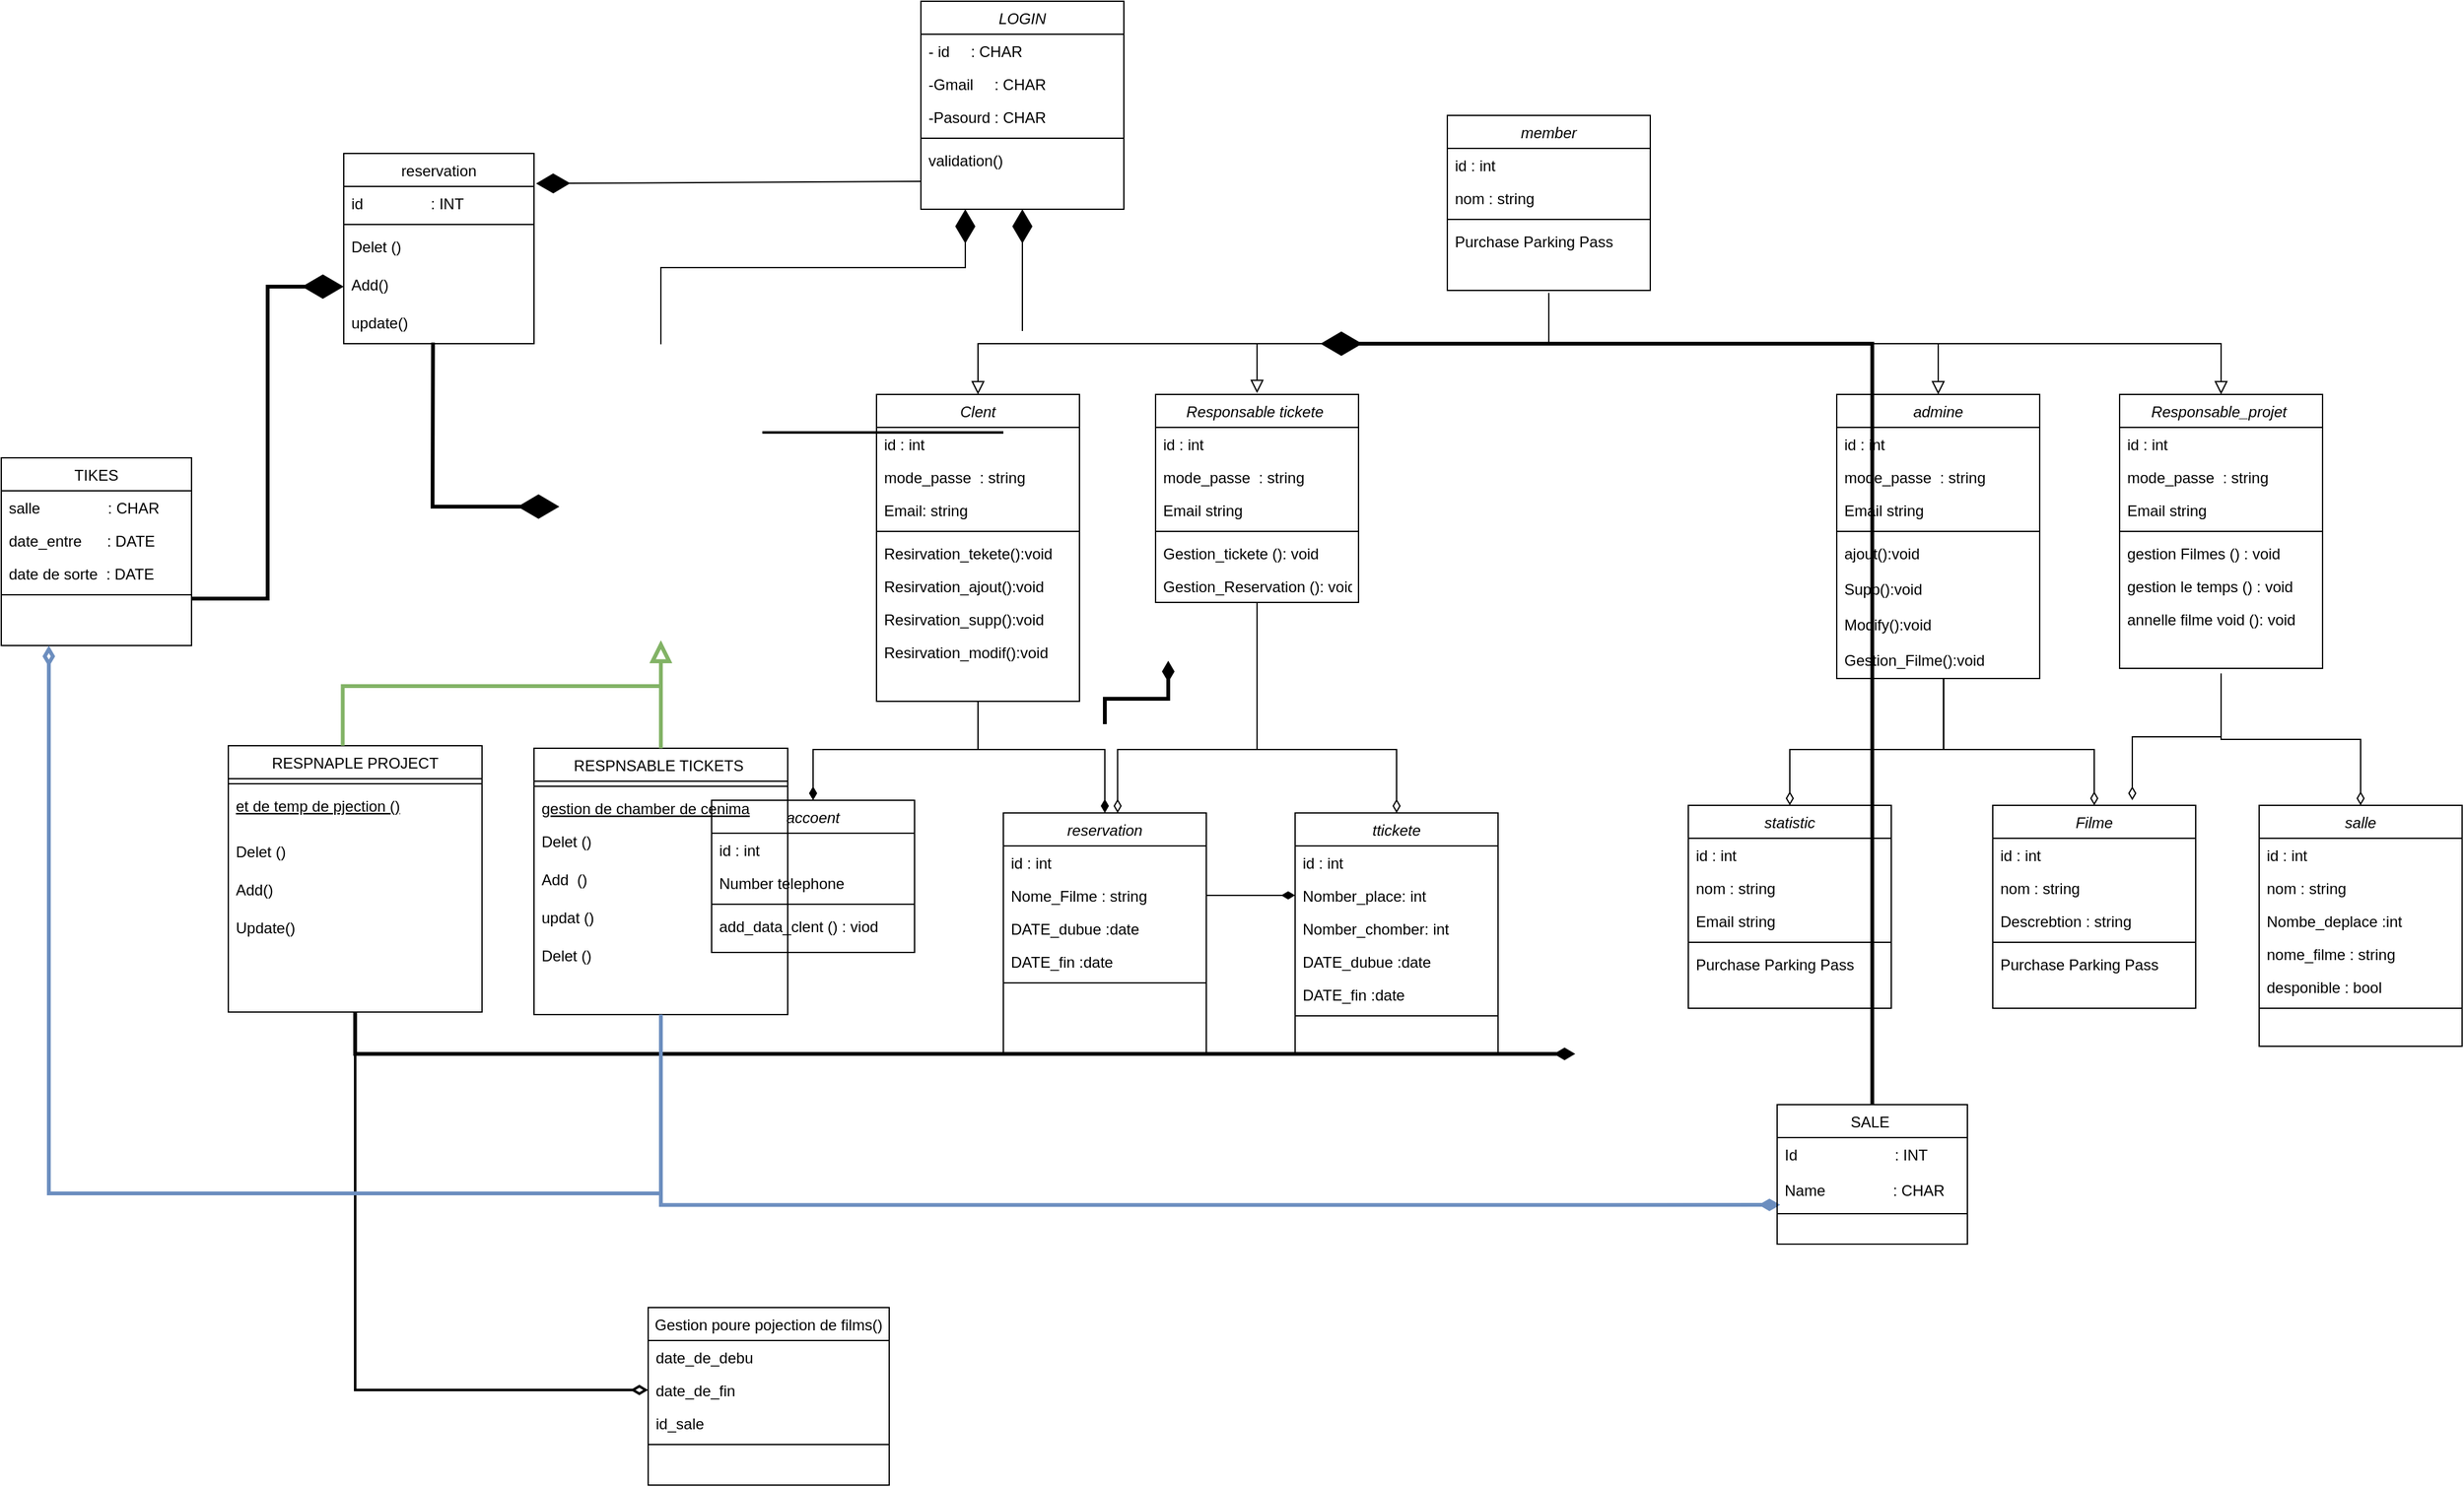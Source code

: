 <mxfile version="25.0.3">
  <diagram id="C5RBs43oDa-KdzZeNtuy" name="Page-1">
    <mxGraphModel dx="4180" dy="1540" grid="1" gridSize="10" guides="1" tooltips="1" connect="1" arrows="1" fold="1" page="1" pageScale="1" pageWidth="827" pageHeight="1169" math="0" shadow="0">
      <root>
        <mxCell id="WIyWlLk6GJQsqaUBKTNV-0" />
        <mxCell id="WIyWlLk6GJQsqaUBKTNV-1" parent="WIyWlLk6GJQsqaUBKTNV-0" />
        <mxCell id="pn5oXpVI-JZfITk2VD9M-7" value="member" style="swimlane;fontStyle=2;align=center;verticalAlign=top;childLayout=stackLayout;horizontal=1;startSize=26;horizontalStack=0;resizeParent=1;resizeLast=0;collapsible=1;marginBottom=0;rounded=0;shadow=0;strokeWidth=1;" vertex="1" parent="WIyWlLk6GJQsqaUBKTNV-1">
          <mxGeometry x="360" y="140" width="160" height="138" as="geometry">
            <mxRectangle x="230" y="140" width="160" height="26" as="alternateBounds" />
          </mxGeometry>
        </mxCell>
        <mxCell id="pn5oXpVI-JZfITk2VD9M-8" value="id : int  " style="text;align=left;verticalAlign=top;spacingLeft=4;spacingRight=4;overflow=hidden;rotatable=0;points=[[0,0.5],[1,0.5]];portConstraint=eastwest;" vertex="1" parent="pn5oXpVI-JZfITk2VD9M-7">
          <mxGeometry y="26" width="160" height="26" as="geometry" />
        </mxCell>
        <mxCell id="pn5oXpVI-JZfITk2VD9M-9" value="nom : string" style="text;align=left;verticalAlign=top;spacingLeft=4;spacingRight=4;overflow=hidden;rotatable=0;points=[[0,0.5],[1,0.5]];portConstraint=eastwest;rounded=0;shadow=0;html=0;" vertex="1" parent="pn5oXpVI-JZfITk2VD9M-7">
          <mxGeometry y="52" width="160" height="26" as="geometry" />
        </mxCell>
        <mxCell id="pn5oXpVI-JZfITk2VD9M-11" value="" style="line;html=1;strokeWidth=1;align=left;verticalAlign=middle;spacingTop=-1;spacingLeft=3;spacingRight=3;rotatable=0;labelPosition=right;points=[];portConstraint=eastwest;" vertex="1" parent="pn5oXpVI-JZfITk2VD9M-7">
          <mxGeometry y="78" width="160" height="8" as="geometry" />
        </mxCell>
        <mxCell id="pn5oXpVI-JZfITk2VD9M-12" value="Purchase Parking Pass" style="text;align=left;verticalAlign=top;spacingLeft=4;spacingRight=4;overflow=hidden;rotatable=0;points=[[0,0.5],[1,0.5]];portConstraint=eastwest;" vertex="1" parent="pn5oXpVI-JZfITk2VD9M-7">
          <mxGeometry y="86" width="160" height="26" as="geometry" />
        </mxCell>
        <mxCell id="pn5oXpVI-JZfITk2VD9M-19" value="Responsable tickete " style="swimlane;fontStyle=2;align=center;verticalAlign=top;childLayout=stackLayout;horizontal=1;startSize=26;horizontalStack=0;resizeParent=1;resizeLast=0;collapsible=1;marginBottom=0;rounded=0;shadow=0;strokeWidth=1;" vertex="1" parent="WIyWlLk6GJQsqaUBKTNV-1">
          <mxGeometry x="130" y="360" width="160" height="164" as="geometry">
            <mxRectangle x="230" y="140" width="160" height="26" as="alternateBounds" />
          </mxGeometry>
        </mxCell>
        <mxCell id="pn5oXpVI-JZfITk2VD9M-20" value="id : int  " style="text;align=left;verticalAlign=top;spacingLeft=4;spacingRight=4;overflow=hidden;rotatable=0;points=[[0,0.5],[1,0.5]];portConstraint=eastwest;" vertex="1" parent="pn5oXpVI-JZfITk2VD9M-19">
          <mxGeometry y="26" width="160" height="26" as="geometry" />
        </mxCell>
        <mxCell id="pn5oXpVI-JZfITk2VD9M-109" value="mode_passe  : string" style="text;align=left;verticalAlign=top;spacingLeft=4;spacingRight=4;overflow=hidden;rotatable=0;points=[[0,0.5],[1,0.5]];portConstraint=eastwest;rounded=0;shadow=0;html=0;" vertex="1" parent="pn5oXpVI-JZfITk2VD9M-19">
          <mxGeometry y="52" width="160" height="26" as="geometry" />
        </mxCell>
        <mxCell id="pn5oXpVI-JZfITk2VD9M-22" value="Email string" style="text;align=left;verticalAlign=top;spacingLeft=4;spacingRight=4;overflow=hidden;rotatable=0;points=[[0,0.5],[1,0.5]];portConstraint=eastwest;rounded=0;shadow=0;html=0;" vertex="1" parent="pn5oXpVI-JZfITk2VD9M-19">
          <mxGeometry y="78" width="160" height="26" as="geometry" />
        </mxCell>
        <mxCell id="pn5oXpVI-JZfITk2VD9M-23" value="" style="line;html=1;strokeWidth=1;align=left;verticalAlign=middle;spacingTop=-1;spacingLeft=3;spacingRight=3;rotatable=0;labelPosition=right;points=[];portConstraint=eastwest;" vertex="1" parent="pn5oXpVI-JZfITk2VD9M-19">
          <mxGeometry y="104" width="160" height="8" as="geometry" />
        </mxCell>
        <mxCell id="pn5oXpVI-JZfITk2VD9M-115" value="Gestion_tickete (): void " style="text;align=left;verticalAlign=top;spacingLeft=4;spacingRight=4;overflow=hidden;rotatable=0;points=[[0,0.5],[1,0.5]];portConstraint=eastwest;" vertex="1" parent="pn5oXpVI-JZfITk2VD9M-19">
          <mxGeometry y="112" width="160" height="26" as="geometry" />
        </mxCell>
        <mxCell id="pn5oXpVI-JZfITk2VD9M-131" value="Gestion_Reservation (): void " style="text;align=left;verticalAlign=top;spacingLeft=4;spacingRight=4;overflow=hidden;rotatable=0;points=[[0,0.5],[1,0.5]];portConstraint=eastwest;" vertex="1" parent="pn5oXpVI-JZfITk2VD9M-19">
          <mxGeometry y="138" width="160" height="26" as="geometry" />
        </mxCell>
        <mxCell id="pn5oXpVI-JZfITk2VD9M-25" style="edgeStyle=elbowEdgeStyle;rounded=0;orthogonalLoop=1;jettySize=auto;html=1;fontSize=12;startSize=8;endSize=8;elbow=vertical;endArrow=block;endFill=0;" edge="1" parent="WIyWlLk6GJQsqaUBKTNV-1">
          <mxGeometry relative="1" as="geometry">
            <mxPoint x="440" y="280" as="sourcePoint" />
            <mxPoint x="210" y="359" as="targetPoint" />
            <Array as="points">
              <mxPoint x="330" y="320" />
            </Array>
          </mxGeometry>
        </mxCell>
        <mxCell id="pn5oXpVI-JZfITk2VD9M-105" style="edgeStyle=elbowEdgeStyle;rounded=0;orthogonalLoop=1;jettySize=auto;html=1;entryX=0.5;entryY=0;entryDx=0;entryDy=0;fontSize=12;startSize=8;endSize=8;elbow=vertical;exitX=0.526;exitY=0.998;exitDx=0;exitDy=0;exitPerimeter=0;endArrow=diamondThin;endFill=0;" edge="1" parent="WIyWlLk6GJQsqaUBKTNV-1" source="pn5oXpVI-JZfITk2VD9M-141" target="pn5oXpVI-JZfITk2VD9M-82">
          <mxGeometry relative="1" as="geometry">
            <mxPoint x="751" y="590" as="sourcePoint" />
            <Array as="points">
              <mxPoint x="810" y="640" />
            </Array>
          </mxGeometry>
        </mxCell>
        <mxCell id="pn5oXpVI-JZfITk2VD9M-32" value="admine" style="swimlane;fontStyle=2;align=center;verticalAlign=top;childLayout=stackLayout;horizontal=1;startSize=26;horizontalStack=0;resizeParent=1;resizeLast=0;collapsible=1;marginBottom=0;rounded=0;shadow=0;strokeWidth=1;" vertex="1" parent="WIyWlLk6GJQsqaUBKTNV-1">
          <mxGeometry x="667" y="360" width="160" height="224" as="geometry">
            <mxRectangle x="230" y="140" width="160" height="26" as="alternateBounds" />
          </mxGeometry>
        </mxCell>
        <mxCell id="pn5oXpVI-JZfITk2VD9M-33" value="id : int  " style="text;align=left;verticalAlign=top;spacingLeft=4;spacingRight=4;overflow=hidden;rotatable=0;points=[[0,0.5],[1,0.5]];portConstraint=eastwest;" vertex="1" parent="pn5oXpVI-JZfITk2VD9M-32">
          <mxGeometry y="26" width="160" height="26" as="geometry" />
        </mxCell>
        <mxCell id="pn5oXpVI-JZfITk2VD9M-34" value="mode_passe  : string" style="text;align=left;verticalAlign=top;spacingLeft=4;spacingRight=4;overflow=hidden;rotatable=0;points=[[0,0.5],[1,0.5]];portConstraint=eastwest;rounded=0;shadow=0;html=0;" vertex="1" parent="pn5oXpVI-JZfITk2VD9M-32">
          <mxGeometry y="52" width="160" height="26" as="geometry" />
        </mxCell>
        <mxCell id="pn5oXpVI-JZfITk2VD9M-35" value="Email string" style="text;align=left;verticalAlign=top;spacingLeft=4;spacingRight=4;overflow=hidden;rotatable=0;points=[[0,0.5],[1,0.5]];portConstraint=eastwest;rounded=0;shadow=0;html=0;" vertex="1" parent="pn5oXpVI-JZfITk2VD9M-32">
          <mxGeometry y="78" width="160" height="26" as="geometry" />
        </mxCell>
        <mxCell id="pn5oXpVI-JZfITk2VD9M-36" value="" style="line;html=1;strokeWidth=1;align=left;verticalAlign=middle;spacingTop=-1;spacingLeft=3;spacingRight=3;rotatable=0;labelPosition=right;points=[];portConstraint=eastwest;" vertex="1" parent="pn5oXpVI-JZfITk2VD9M-32">
          <mxGeometry y="104" width="160" height="8" as="geometry" />
        </mxCell>
        <mxCell id="pn5oXpVI-JZfITk2VD9M-37" value="ajout():void" style="text;align=left;verticalAlign=top;spacingLeft=4;spacingRight=4;overflow=hidden;rotatable=0;points=[[0,0.5],[1,0.5]];portConstraint=eastwest;" vertex="1" parent="pn5oXpVI-JZfITk2VD9M-32">
          <mxGeometry y="112" width="160" height="28" as="geometry" />
        </mxCell>
        <mxCell id="pn5oXpVI-JZfITk2VD9M-139" value="Supp():void" style="text;align=left;verticalAlign=top;spacingLeft=4;spacingRight=4;overflow=hidden;rotatable=0;points=[[0,0.5],[1,0.5]];portConstraint=eastwest;" vertex="1" parent="pn5oXpVI-JZfITk2VD9M-32">
          <mxGeometry y="140" width="160" height="28" as="geometry" />
        </mxCell>
        <mxCell id="pn5oXpVI-JZfITk2VD9M-140" value="Modify():void" style="text;align=left;verticalAlign=top;spacingLeft=4;spacingRight=4;overflow=hidden;rotatable=0;points=[[0,0.5],[1,0.5]];portConstraint=eastwest;" vertex="1" parent="pn5oXpVI-JZfITk2VD9M-32">
          <mxGeometry y="168" width="160" height="28" as="geometry" />
        </mxCell>
        <mxCell id="pn5oXpVI-JZfITk2VD9M-141" value="Gestion_Filme():void" style="text;align=left;verticalAlign=top;spacingLeft=4;spacingRight=4;overflow=hidden;rotatable=0;points=[[0,0.5],[1,0.5]];portConstraint=eastwest;" vertex="1" parent="pn5oXpVI-JZfITk2VD9M-32">
          <mxGeometry y="196" width="160" height="28" as="geometry" />
        </mxCell>
        <mxCell id="pn5oXpVI-JZfITk2VD9M-38" style="edgeStyle=elbowEdgeStyle;rounded=0;orthogonalLoop=1;jettySize=auto;html=1;entryX=0.5;entryY=0;entryDx=0;entryDy=0;fontSize=12;startSize=8;endSize=8;elbow=vertical;endArrow=block;endFill=0;" edge="1" parent="WIyWlLk6GJQsqaUBKTNV-1" target="pn5oXpVI-JZfITk2VD9M-32">
          <mxGeometry relative="1" as="geometry">
            <mxPoint x="440" y="280" as="sourcePoint" />
            <mxPoint x="540" y="199.042" as="targetPoint" />
          </mxGeometry>
        </mxCell>
        <mxCell id="pn5oXpVI-JZfITk2VD9M-41" value="Responsable_projet " style="swimlane;fontStyle=2;align=center;verticalAlign=top;childLayout=stackLayout;horizontal=1;startSize=26;horizontalStack=0;resizeParent=1;resizeLast=0;collapsible=1;marginBottom=0;rounded=0;shadow=0;strokeWidth=1;" vertex="1" parent="WIyWlLk6GJQsqaUBKTNV-1">
          <mxGeometry x="890" y="360" width="160" height="216" as="geometry">
            <mxRectangle x="230" y="140" width="160" height="26" as="alternateBounds" />
          </mxGeometry>
        </mxCell>
        <mxCell id="pn5oXpVI-JZfITk2VD9M-42" value="id : int  " style="text;align=left;verticalAlign=top;spacingLeft=4;spacingRight=4;overflow=hidden;rotatable=0;points=[[0,0.5],[1,0.5]];portConstraint=eastwest;" vertex="1" parent="pn5oXpVI-JZfITk2VD9M-41">
          <mxGeometry y="26" width="160" height="26" as="geometry" />
        </mxCell>
        <mxCell id="pn5oXpVI-JZfITk2VD9M-43" value="mode_passe  : string" style="text;align=left;verticalAlign=top;spacingLeft=4;spacingRight=4;overflow=hidden;rotatable=0;points=[[0,0.5],[1,0.5]];portConstraint=eastwest;rounded=0;shadow=0;html=0;" vertex="1" parent="pn5oXpVI-JZfITk2VD9M-41">
          <mxGeometry y="52" width="160" height="26" as="geometry" />
        </mxCell>
        <mxCell id="pn5oXpVI-JZfITk2VD9M-44" value="Email string" style="text;align=left;verticalAlign=top;spacingLeft=4;spacingRight=4;overflow=hidden;rotatable=0;points=[[0,0.5],[1,0.5]];portConstraint=eastwest;rounded=0;shadow=0;html=0;" vertex="1" parent="pn5oXpVI-JZfITk2VD9M-41">
          <mxGeometry y="78" width="160" height="26" as="geometry" />
        </mxCell>
        <mxCell id="pn5oXpVI-JZfITk2VD9M-45" value="" style="line;html=1;strokeWidth=1;align=left;verticalAlign=middle;spacingTop=-1;spacingLeft=3;spacingRight=3;rotatable=0;labelPosition=right;points=[];portConstraint=eastwest;" vertex="1" parent="pn5oXpVI-JZfITk2VD9M-41">
          <mxGeometry y="104" width="160" height="8" as="geometry" />
        </mxCell>
        <mxCell id="pn5oXpVI-JZfITk2VD9M-46" value="gestion Filmes () : void" style="text;align=left;verticalAlign=top;spacingLeft=4;spacingRight=4;overflow=hidden;rotatable=0;points=[[0,0.5],[1,0.5]];portConstraint=eastwest;" vertex="1" parent="pn5oXpVI-JZfITk2VD9M-41">
          <mxGeometry y="112" width="160" height="26" as="geometry" />
        </mxCell>
        <mxCell id="pn5oXpVI-JZfITk2VD9M-143" value="gestion le temps () : void" style="text;align=left;verticalAlign=top;spacingLeft=4;spacingRight=4;overflow=hidden;rotatable=0;points=[[0,0.5],[1,0.5]];portConstraint=eastwest;" vertex="1" parent="pn5oXpVI-JZfITk2VD9M-41">
          <mxGeometry y="138" width="160" height="26" as="geometry" />
        </mxCell>
        <mxCell id="pn5oXpVI-JZfITk2VD9M-144" value="annelle filme void (): void " style="text;align=left;verticalAlign=top;spacingLeft=4;spacingRight=4;overflow=hidden;rotatable=0;points=[[0,0.5],[1,0.5]];portConstraint=eastwest;" vertex="1" parent="pn5oXpVI-JZfITk2VD9M-41">
          <mxGeometry y="164" width="160" height="26" as="geometry" />
        </mxCell>
        <mxCell id="pn5oXpVI-JZfITk2VD9M-47" style="edgeStyle=elbowEdgeStyle;rounded=0;orthogonalLoop=1;jettySize=auto;html=1;entryX=0.5;entryY=0;entryDx=0;entryDy=0;fontSize=12;startSize=8;endSize=8;elbow=vertical;endArrow=block;endFill=0;" edge="1" parent="WIyWlLk6GJQsqaUBKTNV-1" target="pn5oXpVI-JZfITk2VD9M-41">
          <mxGeometry relative="1" as="geometry">
            <mxPoint x="440" y="280" as="sourcePoint" />
            <mxPoint x="590.0" y="179.996" as="targetPoint" />
          </mxGeometry>
        </mxCell>
        <mxCell id="pn5oXpVI-JZfITk2VD9M-100" style="edgeStyle=elbowEdgeStyle;rounded=0;orthogonalLoop=1;jettySize=auto;html=1;fontSize=12;startSize=8;endSize=8;elbow=vertical;endArrow=diamondThin;endFill=1;exitX=0.5;exitY=1;exitDx=0;exitDy=0;entryX=0.5;entryY=0;entryDx=0;entryDy=0;" edge="1" parent="WIyWlLk6GJQsqaUBKTNV-1" target="pn5oXpVI-JZfITk2VD9M-126">
          <mxGeometry relative="1" as="geometry">
            <mxPoint x="-10" y="602" as="sourcePoint" />
            <mxPoint x="-140" y="680" as="targetPoint" />
            <Array as="points">
              <mxPoint x="-50" y="640" />
            </Array>
          </mxGeometry>
        </mxCell>
        <mxCell id="pn5oXpVI-JZfITk2VD9M-101" style="edgeStyle=elbowEdgeStyle;rounded=0;orthogonalLoop=1;jettySize=auto;html=1;entryX=0.5;entryY=0;entryDx=0;entryDy=0;fontSize=12;startSize=8;endSize=8;elbow=vertical;endArrow=diamondThin;endFill=1;exitX=0.5;exitY=1;exitDx=0;exitDy=0;" edge="1" parent="WIyWlLk6GJQsqaUBKTNV-1" source="pn5oXpVI-JZfITk2VD9M-57" target="pn5oXpVI-JZfITk2VD9M-64">
          <mxGeometry relative="1" as="geometry">
            <mxPoint y="600" as="sourcePoint" />
            <Array as="points">
              <mxPoint x="60" y="640" />
            </Array>
          </mxGeometry>
        </mxCell>
        <mxCell id="pn5oXpVI-JZfITk2VD9M-57" value="Clent" style="swimlane;fontStyle=2;align=center;verticalAlign=top;childLayout=stackLayout;horizontal=1;startSize=26;horizontalStack=0;resizeParent=1;resizeLast=0;collapsible=1;marginBottom=0;rounded=0;shadow=0;strokeWidth=1;" vertex="1" parent="WIyWlLk6GJQsqaUBKTNV-1">
          <mxGeometry x="-90" y="360" width="160" height="242" as="geometry">
            <mxRectangle x="230" y="140" width="160" height="26" as="alternateBounds" />
          </mxGeometry>
        </mxCell>
        <mxCell id="pn5oXpVI-JZfITk2VD9M-58" value="id : int  " style="text;align=left;verticalAlign=top;spacingLeft=4;spacingRight=4;overflow=hidden;rotatable=0;points=[[0,0.5],[1,0.5]];portConstraint=eastwest;" vertex="1" parent="pn5oXpVI-JZfITk2VD9M-57">
          <mxGeometry y="26" width="160" height="26" as="geometry" />
        </mxCell>
        <mxCell id="pn5oXpVI-JZfITk2VD9M-59" value="mode_passe  : string" style="text;align=left;verticalAlign=top;spacingLeft=4;spacingRight=4;overflow=hidden;rotatable=0;points=[[0,0.5],[1,0.5]];portConstraint=eastwest;rounded=0;shadow=0;html=0;" vertex="1" parent="pn5oXpVI-JZfITk2VD9M-57">
          <mxGeometry y="52" width="160" height="26" as="geometry" />
        </mxCell>
        <mxCell id="pn5oXpVI-JZfITk2VD9M-60" value="Email: string" style="text;align=left;verticalAlign=top;spacingLeft=4;spacingRight=4;overflow=hidden;rotatable=0;points=[[0,0.5],[1,0.5]];portConstraint=eastwest;rounded=0;shadow=0;html=0;" vertex="1" parent="pn5oXpVI-JZfITk2VD9M-57">
          <mxGeometry y="78" width="160" height="26" as="geometry" />
        </mxCell>
        <mxCell id="pn5oXpVI-JZfITk2VD9M-61" value="" style="line;html=1;strokeWidth=1;align=left;verticalAlign=middle;spacingTop=-1;spacingLeft=3;spacingRight=3;rotatable=0;labelPosition=right;points=[];portConstraint=eastwest;" vertex="1" parent="pn5oXpVI-JZfITk2VD9M-57">
          <mxGeometry y="104" width="160" height="8" as="geometry" />
        </mxCell>
        <mxCell id="pn5oXpVI-JZfITk2VD9M-62" value="Resirvation_tekete():void" style="text;align=left;verticalAlign=top;spacingLeft=4;spacingRight=4;overflow=hidden;rotatable=0;points=[[0,0.5],[1,0.5]];portConstraint=eastwest;" vertex="1" parent="pn5oXpVI-JZfITk2VD9M-57">
          <mxGeometry y="112" width="160" height="26" as="geometry" />
        </mxCell>
        <mxCell id="pn5oXpVI-JZfITk2VD9M-111" value="Resirvation_ajout():void" style="text;align=left;verticalAlign=top;spacingLeft=4;spacingRight=4;overflow=hidden;rotatable=0;points=[[0,0.5],[1,0.5]];portConstraint=eastwest;" vertex="1" parent="pn5oXpVI-JZfITk2VD9M-57">
          <mxGeometry y="138" width="160" height="26" as="geometry" />
        </mxCell>
        <mxCell id="pn5oXpVI-JZfITk2VD9M-112" value="Resirvation_supp():void" style="text;align=left;verticalAlign=top;spacingLeft=4;spacingRight=4;overflow=hidden;rotatable=0;points=[[0,0.5],[1,0.5]];portConstraint=eastwest;" vertex="1" parent="pn5oXpVI-JZfITk2VD9M-57">
          <mxGeometry y="164" width="160" height="26" as="geometry" />
        </mxCell>
        <mxCell id="pn5oXpVI-JZfITk2VD9M-113" value="Resirvation_modif():void" style="text;align=left;verticalAlign=top;spacingLeft=4;spacingRight=4;overflow=hidden;rotatable=0;points=[[0,0.5],[1,0.5]];portConstraint=eastwest;" vertex="1" parent="pn5oXpVI-JZfITk2VD9M-57">
          <mxGeometry y="190" width="160" height="26" as="geometry" />
        </mxCell>
        <mxCell id="pn5oXpVI-JZfITk2VD9M-63" style="edgeStyle=elbowEdgeStyle;rounded=0;orthogonalLoop=1;jettySize=auto;html=1;fontSize=12;startSize=8;endSize=8;elbow=vertical;entryX=0.5;entryY=0;entryDx=0;entryDy=0;endArrow=block;endFill=0;" edge="1" parent="WIyWlLk6GJQsqaUBKTNV-1" target="pn5oXpVI-JZfITk2VD9M-57">
          <mxGeometry relative="1" as="geometry">
            <mxPoint x="440" y="290" as="sourcePoint" />
            <mxPoint x="300" y="220" as="targetPoint" />
            <Array as="points">
              <mxPoint x="220" y="320" />
            </Array>
          </mxGeometry>
        </mxCell>
        <mxCell id="pn5oXpVI-JZfITk2VD9M-64" value="reservation" style="swimlane;fontStyle=2;align=center;verticalAlign=top;childLayout=stackLayout;horizontal=1;startSize=26;horizontalStack=0;resizeParent=1;resizeLast=0;collapsible=1;marginBottom=0;rounded=0;shadow=0;strokeWidth=1;" vertex="1" parent="WIyWlLk6GJQsqaUBKTNV-1">
          <mxGeometry x="10" y="690" width="160" height="190" as="geometry">
            <mxRectangle x="230" y="140" width="160" height="26" as="alternateBounds" />
          </mxGeometry>
        </mxCell>
        <mxCell id="pn5oXpVI-JZfITk2VD9M-65" value="id : int  " style="text;align=left;verticalAlign=top;spacingLeft=4;spacingRight=4;overflow=hidden;rotatable=0;points=[[0,0.5],[1,0.5]];portConstraint=eastwest;" vertex="1" parent="pn5oXpVI-JZfITk2VD9M-64">
          <mxGeometry y="26" width="160" height="26" as="geometry" />
        </mxCell>
        <mxCell id="pn5oXpVI-JZfITk2VD9M-66" value="Nome_Filme : string" style="text;align=left;verticalAlign=top;spacingLeft=4;spacingRight=4;overflow=hidden;rotatable=0;points=[[0,0.5],[1,0.5]];portConstraint=eastwest;rounded=0;shadow=0;html=0;" vertex="1" parent="pn5oXpVI-JZfITk2VD9M-64">
          <mxGeometry y="52" width="160" height="26" as="geometry" />
        </mxCell>
        <mxCell id="pn5oXpVI-JZfITk2VD9M-67" value="DATE_dubue :date" style="text;align=left;verticalAlign=top;spacingLeft=4;spacingRight=4;overflow=hidden;rotatable=0;points=[[0,0.5],[1,0.5]];portConstraint=eastwest;rounded=0;shadow=0;html=0;" vertex="1" parent="pn5oXpVI-JZfITk2VD9M-64">
          <mxGeometry y="78" width="160" height="26" as="geometry" />
        </mxCell>
        <mxCell id="pn5oXpVI-JZfITk2VD9M-133" value="DATE_fin :date" style="text;align=left;verticalAlign=top;spacingLeft=4;spacingRight=4;overflow=hidden;rotatable=0;points=[[0,0.5],[1,0.5]];portConstraint=eastwest;rounded=0;shadow=0;html=0;" vertex="1" parent="pn5oXpVI-JZfITk2VD9M-64">
          <mxGeometry y="104" width="160" height="26" as="geometry" />
        </mxCell>
        <mxCell id="pn5oXpVI-JZfITk2VD9M-68" value="" style="line;html=1;strokeWidth=1;align=left;verticalAlign=middle;spacingTop=-1;spacingLeft=3;spacingRight=3;rotatable=0;labelPosition=right;points=[];portConstraint=eastwest;" vertex="1" parent="pn5oXpVI-JZfITk2VD9M-64">
          <mxGeometry y="130" width="160" height="8" as="geometry" />
        </mxCell>
        <mxCell id="pn5oXpVI-JZfITk2VD9M-70" value="ttickete" style="swimlane;fontStyle=2;align=center;verticalAlign=top;childLayout=stackLayout;horizontal=1;startSize=26;horizontalStack=0;resizeParent=1;resizeLast=0;collapsible=1;marginBottom=0;rounded=0;shadow=0;strokeWidth=1;" vertex="1" parent="WIyWlLk6GJQsqaUBKTNV-1">
          <mxGeometry x="240" y="690" width="160" height="190" as="geometry">
            <mxRectangle x="230" y="140" width="160" height="26" as="alternateBounds" />
          </mxGeometry>
        </mxCell>
        <mxCell id="pn5oXpVI-JZfITk2VD9M-71" value="id : int  " style="text;align=left;verticalAlign=top;spacingLeft=4;spacingRight=4;overflow=hidden;rotatable=0;points=[[0,0.5],[1,0.5]];portConstraint=eastwest;" vertex="1" parent="pn5oXpVI-JZfITk2VD9M-70">
          <mxGeometry y="26" width="160" height="26" as="geometry" />
        </mxCell>
        <mxCell id="pn5oXpVI-JZfITk2VD9M-135" value="Nomber_place: int " style="text;align=left;verticalAlign=top;spacingLeft=4;spacingRight=4;overflow=hidden;rotatable=0;points=[[0,0.5],[1,0.5]];portConstraint=eastwest;" vertex="1" parent="pn5oXpVI-JZfITk2VD9M-70">
          <mxGeometry y="52" width="160" height="26" as="geometry" />
        </mxCell>
        <mxCell id="pn5oXpVI-JZfITk2VD9M-136" value="Nomber_chomber: int " style="text;align=left;verticalAlign=top;spacingLeft=4;spacingRight=4;overflow=hidden;rotatable=0;points=[[0,0.5],[1,0.5]];portConstraint=eastwest;" vertex="1" parent="pn5oXpVI-JZfITk2VD9M-70">
          <mxGeometry y="78" width="160" height="26" as="geometry" />
        </mxCell>
        <mxCell id="pn5oXpVI-JZfITk2VD9M-137" value="DATE_dubue :date" style="text;align=left;verticalAlign=top;spacingLeft=4;spacingRight=4;overflow=hidden;rotatable=0;points=[[0,0.5],[1,0.5]];portConstraint=eastwest;rounded=0;shadow=0;html=0;" vertex="1" parent="pn5oXpVI-JZfITk2VD9M-70">
          <mxGeometry y="104" width="160" height="26" as="geometry" />
        </mxCell>
        <mxCell id="pn5oXpVI-JZfITk2VD9M-138" value="DATE_fin :date" style="text;align=left;verticalAlign=top;spacingLeft=4;spacingRight=4;overflow=hidden;rotatable=0;points=[[0,0.5],[1,0.5]];portConstraint=eastwest;rounded=0;shadow=0;html=0;" vertex="1" parent="pn5oXpVI-JZfITk2VD9M-70">
          <mxGeometry y="130" width="160" height="26" as="geometry" />
        </mxCell>
        <mxCell id="pn5oXpVI-JZfITk2VD9M-74" value="" style="line;html=1;strokeWidth=1;align=left;verticalAlign=middle;spacingTop=-1;spacingLeft=3;spacingRight=3;rotatable=0;labelPosition=right;points=[];portConstraint=eastwest;" vertex="1" parent="pn5oXpVI-JZfITk2VD9M-70">
          <mxGeometry y="156" width="160" height="8" as="geometry" />
        </mxCell>
        <mxCell id="pn5oXpVI-JZfITk2VD9M-82" value="Filme" style="swimlane;fontStyle=2;align=center;verticalAlign=top;childLayout=stackLayout;horizontal=1;startSize=26;horizontalStack=0;resizeParent=1;resizeLast=0;collapsible=1;marginBottom=0;rounded=0;shadow=0;strokeWidth=1;" vertex="1" parent="WIyWlLk6GJQsqaUBKTNV-1">
          <mxGeometry x="790" y="684" width="160" height="160" as="geometry">
            <mxRectangle x="230" y="140" width="160" height="26" as="alternateBounds" />
          </mxGeometry>
        </mxCell>
        <mxCell id="pn5oXpVI-JZfITk2VD9M-83" value="id : int  " style="text;align=left;verticalAlign=top;spacingLeft=4;spacingRight=4;overflow=hidden;rotatable=0;points=[[0,0.5],[1,0.5]];portConstraint=eastwest;" vertex="1" parent="pn5oXpVI-JZfITk2VD9M-82">
          <mxGeometry y="26" width="160" height="26" as="geometry" />
        </mxCell>
        <mxCell id="pn5oXpVI-JZfITk2VD9M-84" value="nom : string" style="text;align=left;verticalAlign=top;spacingLeft=4;spacingRight=4;overflow=hidden;rotatable=0;points=[[0,0.5],[1,0.5]];portConstraint=eastwest;rounded=0;shadow=0;html=0;" vertex="1" parent="pn5oXpVI-JZfITk2VD9M-82">
          <mxGeometry y="52" width="160" height="26" as="geometry" />
        </mxCell>
        <mxCell id="pn5oXpVI-JZfITk2VD9M-85" value="Descrebtion : string" style="text;align=left;verticalAlign=top;spacingLeft=4;spacingRight=4;overflow=hidden;rotatable=0;points=[[0,0.5],[1,0.5]];portConstraint=eastwest;rounded=0;shadow=0;html=0;" vertex="1" parent="pn5oXpVI-JZfITk2VD9M-82">
          <mxGeometry y="78" width="160" height="26" as="geometry" />
        </mxCell>
        <mxCell id="pn5oXpVI-JZfITk2VD9M-86" value="" style="line;html=1;strokeWidth=1;align=left;verticalAlign=middle;spacingTop=-1;spacingLeft=3;spacingRight=3;rotatable=0;labelPosition=right;points=[];portConstraint=eastwest;" vertex="1" parent="pn5oXpVI-JZfITk2VD9M-82">
          <mxGeometry y="104" width="160" height="8" as="geometry" />
        </mxCell>
        <mxCell id="pn5oXpVI-JZfITk2VD9M-87" value="Purchase Parking Pass" style="text;align=left;verticalAlign=top;spacingLeft=4;spacingRight=4;overflow=hidden;rotatable=0;points=[[0,0.5],[1,0.5]];portConstraint=eastwest;" vertex="1" parent="pn5oXpVI-JZfITk2VD9M-82">
          <mxGeometry y="112" width="160" height="26" as="geometry" />
        </mxCell>
        <mxCell id="pn5oXpVI-JZfITk2VD9M-88" value="statistic" style="swimlane;fontStyle=2;align=center;verticalAlign=top;childLayout=stackLayout;horizontal=1;startSize=26;horizontalStack=0;resizeParent=1;resizeLast=0;collapsible=1;marginBottom=0;rounded=0;shadow=0;strokeWidth=1;" vertex="1" parent="WIyWlLk6GJQsqaUBKTNV-1">
          <mxGeometry x="550" y="684" width="160" height="160" as="geometry">
            <mxRectangle x="230" y="140" width="160" height="26" as="alternateBounds" />
          </mxGeometry>
        </mxCell>
        <mxCell id="pn5oXpVI-JZfITk2VD9M-89" value="id : int  " style="text;align=left;verticalAlign=top;spacingLeft=4;spacingRight=4;overflow=hidden;rotatable=0;points=[[0,0.5],[1,0.5]];portConstraint=eastwest;" vertex="1" parent="pn5oXpVI-JZfITk2VD9M-88">
          <mxGeometry y="26" width="160" height="26" as="geometry" />
        </mxCell>
        <mxCell id="pn5oXpVI-JZfITk2VD9M-90" value="nom : string" style="text;align=left;verticalAlign=top;spacingLeft=4;spacingRight=4;overflow=hidden;rotatable=0;points=[[0,0.5],[1,0.5]];portConstraint=eastwest;rounded=0;shadow=0;html=0;" vertex="1" parent="pn5oXpVI-JZfITk2VD9M-88">
          <mxGeometry y="52" width="160" height="26" as="geometry" />
        </mxCell>
        <mxCell id="pn5oXpVI-JZfITk2VD9M-91" value="Email string" style="text;align=left;verticalAlign=top;spacingLeft=4;spacingRight=4;overflow=hidden;rotatable=0;points=[[0,0.5],[1,0.5]];portConstraint=eastwest;rounded=0;shadow=0;html=0;" vertex="1" parent="pn5oXpVI-JZfITk2VD9M-88">
          <mxGeometry y="78" width="160" height="26" as="geometry" />
        </mxCell>
        <mxCell id="pn5oXpVI-JZfITk2VD9M-92" value="" style="line;html=1;strokeWidth=1;align=left;verticalAlign=middle;spacingTop=-1;spacingLeft=3;spacingRight=3;rotatable=0;labelPosition=right;points=[];portConstraint=eastwest;" vertex="1" parent="pn5oXpVI-JZfITk2VD9M-88">
          <mxGeometry y="104" width="160" height="8" as="geometry" />
        </mxCell>
        <mxCell id="pn5oXpVI-JZfITk2VD9M-93" value="Purchase Parking Pass" style="text;align=left;verticalAlign=top;spacingLeft=4;spacingRight=4;overflow=hidden;rotatable=0;points=[[0,0.5],[1,0.5]];portConstraint=eastwest;" vertex="1" parent="pn5oXpVI-JZfITk2VD9M-88">
          <mxGeometry y="112" width="160" height="26" as="geometry" />
        </mxCell>
        <mxCell id="pn5oXpVI-JZfITk2VD9M-94" value="salle" style="swimlane;fontStyle=2;align=center;verticalAlign=top;childLayout=stackLayout;horizontal=1;startSize=26;horizontalStack=0;resizeParent=1;resizeLast=0;collapsible=1;marginBottom=0;rounded=0;shadow=0;strokeWidth=1;" vertex="1" parent="WIyWlLk6GJQsqaUBKTNV-1">
          <mxGeometry x="1000" y="684" width="160" height="190" as="geometry">
            <mxRectangle x="230" y="140" width="160" height="26" as="alternateBounds" />
          </mxGeometry>
        </mxCell>
        <mxCell id="pn5oXpVI-JZfITk2VD9M-95" value="id : int  " style="text;align=left;verticalAlign=top;spacingLeft=4;spacingRight=4;overflow=hidden;rotatable=0;points=[[0,0.5],[1,0.5]];portConstraint=eastwest;" vertex="1" parent="pn5oXpVI-JZfITk2VD9M-94">
          <mxGeometry y="26" width="160" height="26" as="geometry" />
        </mxCell>
        <mxCell id="pn5oXpVI-JZfITk2VD9M-96" value="nom : string" style="text;align=left;verticalAlign=top;spacingLeft=4;spacingRight=4;overflow=hidden;rotatable=0;points=[[0,0.5],[1,0.5]];portConstraint=eastwest;rounded=0;shadow=0;html=0;" vertex="1" parent="pn5oXpVI-JZfITk2VD9M-94">
          <mxGeometry y="52" width="160" height="26" as="geometry" />
        </mxCell>
        <mxCell id="pn5oXpVI-JZfITk2VD9M-97" value="Nombe_deplace :int " style="text;align=left;verticalAlign=top;spacingLeft=4;spacingRight=4;overflow=hidden;rotatable=0;points=[[0,0.5],[1,0.5]];portConstraint=eastwest;rounded=0;shadow=0;html=0;" vertex="1" parent="pn5oXpVI-JZfITk2VD9M-94">
          <mxGeometry y="78" width="160" height="26" as="geometry" />
        </mxCell>
        <mxCell id="pn5oXpVI-JZfITk2VD9M-147" value="nome_filme : string" style="text;align=left;verticalAlign=top;spacingLeft=4;spacingRight=4;overflow=hidden;rotatable=0;points=[[0,0.5],[1,0.5]];portConstraint=eastwest;rounded=0;shadow=0;html=0;" vertex="1" parent="pn5oXpVI-JZfITk2VD9M-94">
          <mxGeometry y="104" width="160" height="26" as="geometry" />
        </mxCell>
        <mxCell id="pn5oXpVI-JZfITk2VD9M-148" value="desponible : bool" style="text;align=left;verticalAlign=top;spacingLeft=4;spacingRight=4;overflow=hidden;rotatable=0;points=[[0,0.5],[1,0.5]];portConstraint=eastwest;rounded=0;shadow=0;html=0;" vertex="1" parent="pn5oXpVI-JZfITk2VD9M-94">
          <mxGeometry y="130" width="160" height="26" as="geometry" />
        </mxCell>
        <mxCell id="pn5oXpVI-JZfITk2VD9M-98" value="" style="line;html=1;strokeWidth=1;align=left;verticalAlign=middle;spacingTop=-1;spacingLeft=3;spacingRight=3;rotatable=0;labelPosition=right;points=[];portConstraint=eastwest;" vertex="1" parent="pn5oXpVI-JZfITk2VD9M-94">
          <mxGeometry y="156" width="160" height="8" as="geometry" />
        </mxCell>
        <mxCell id="pn5oXpVI-JZfITk2VD9M-102" style="edgeStyle=elbowEdgeStyle;rounded=0;orthogonalLoop=1;jettySize=auto;html=1;entryX=0.5;entryY=0;entryDx=0;entryDy=0;fontSize=12;startSize=8;endSize=8;endArrow=diamondThin;endFill=0;elbow=vertical;exitX=0.5;exitY=1;exitDx=0;exitDy=0;" edge="1" parent="WIyWlLk6GJQsqaUBKTNV-1" source="pn5oXpVI-JZfITk2VD9M-19">
          <mxGeometry relative="1" as="geometry">
            <mxPoint y="520" as="sourcePoint" />
            <mxPoint x="320" y="690" as="targetPoint" />
            <Array as="points">
              <mxPoint x="270" y="640" />
            </Array>
          </mxGeometry>
        </mxCell>
        <mxCell id="pn5oXpVI-JZfITk2VD9M-104" style="edgeStyle=elbowEdgeStyle;rounded=0;orthogonalLoop=1;jettySize=auto;html=1;entryX=0.5;entryY=0;entryDx=0;entryDy=0;fontSize=12;startSize=8;endSize=8;elbow=vertical;exitX=0.527;exitY=1.001;exitDx=0;exitDy=0;exitPerimeter=0;endArrow=diamondThin;endFill=0;" edge="1" parent="WIyWlLk6GJQsqaUBKTNV-1" source="pn5oXpVI-JZfITk2VD9M-141" target="pn5oXpVI-JZfITk2VD9M-88">
          <mxGeometry relative="1" as="geometry">
            <mxPoint x="751" y="590" as="sourcePoint" />
            <Array as="points">
              <mxPoint x="690" y="640" />
            </Array>
          </mxGeometry>
        </mxCell>
        <mxCell id="pn5oXpVI-JZfITk2VD9M-106" style="edgeStyle=elbowEdgeStyle;rounded=0;orthogonalLoop=1;jettySize=auto;html=1;fontSize=12;startSize=8;endSize=8;endArrow=diamondThin;endFill=0;elbow=vertical;exitX=0.5;exitY=1;exitDx=0;exitDy=0;entryX=0.563;entryY=0;entryDx=0;entryDy=0;entryPerimeter=0;" edge="1" parent="WIyWlLk6GJQsqaUBKTNV-1" target="pn5oXpVI-JZfITk2VD9M-64">
          <mxGeometry relative="1" as="geometry">
            <mxPoint x="210" y="529" as="sourcePoint" />
            <mxPoint x="119" y="610" as="targetPoint" />
            <Array as="points">
              <mxPoint x="170" y="640" />
            </Array>
          </mxGeometry>
        </mxCell>
        <mxCell id="pn5oXpVI-JZfITk2VD9M-107" style="edgeStyle=elbowEdgeStyle;rounded=0;orthogonalLoop=1;jettySize=auto;html=1;fontSize=12;startSize=8;endSize=8;elbow=vertical;endArrow=diamondThin;endFill=0;" edge="1" parent="WIyWlLk6GJQsqaUBKTNV-1">
          <mxGeometry relative="1" as="geometry">
            <mxPoint x="970" y="580" as="sourcePoint" />
            <mxPoint x="900" y="680" as="targetPoint" />
          </mxGeometry>
        </mxCell>
        <mxCell id="pn5oXpVI-JZfITk2VD9M-108" style="edgeStyle=elbowEdgeStyle;rounded=0;orthogonalLoop=1;jettySize=auto;html=1;fontSize=12;startSize=8;endSize=8;elbow=vertical;entryX=0.5;entryY=0;entryDx=0;entryDy=0;endArrow=diamondThin;endFill=0;" edge="1" parent="WIyWlLk6GJQsqaUBKTNV-1" target="pn5oXpVI-JZfITk2VD9M-94">
          <mxGeometry relative="1" as="geometry">
            <mxPoint x="970" y="580" as="sourcePoint" />
            <mxPoint x="910" y="620" as="targetPoint" />
          </mxGeometry>
        </mxCell>
        <mxCell id="pn5oXpVI-JZfITk2VD9M-126" value="accoent" style="swimlane;fontStyle=2;align=center;verticalAlign=top;childLayout=stackLayout;horizontal=1;startSize=26;horizontalStack=0;resizeParent=1;resizeLast=0;collapsible=1;marginBottom=0;rounded=0;shadow=0;strokeWidth=1;" vertex="1" parent="WIyWlLk6GJQsqaUBKTNV-1">
          <mxGeometry x="-220" y="680" width="160" height="120" as="geometry">
            <mxRectangle x="230" y="140" width="160" height="26" as="alternateBounds" />
          </mxGeometry>
        </mxCell>
        <mxCell id="pn5oXpVI-JZfITk2VD9M-127" value="id : int  " style="text;align=left;verticalAlign=top;spacingLeft=4;spacingRight=4;overflow=hidden;rotatable=0;points=[[0,0.5],[1,0.5]];portConstraint=eastwest;" vertex="1" parent="pn5oXpVI-JZfITk2VD9M-126">
          <mxGeometry y="26" width="160" height="26" as="geometry" />
        </mxCell>
        <mxCell id="pn5oXpVI-JZfITk2VD9M-128" value="Number telephone" style="text;align=left;verticalAlign=top;spacingLeft=4;spacingRight=4;overflow=hidden;rotatable=0;points=[[0,0.5],[1,0.5]];portConstraint=eastwest;rounded=0;shadow=0;html=0;" vertex="1" parent="pn5oXpVI-JZfITk2VD9M-126">
          <mxGeometry y="52" width="160" height="26" as="geometry" />
        </mxCell>
        <mxCell id="pn5oXpVI-JZfITk2VD9M-129" value="" style="line;html=1;strokeWidth=1;align=left;verticalAlign=middle;spacingTop=-1;spacingLeft=3;spacingRight=3;rotatable=0;labelPosition=right;points=[];portConstraint=eastwest;" vertex="1" parent="pn5oXpVI-JZfITk2VD9M-126">
          <mxGeometry y="78" width="160" height="8" as="geometry" />
        </mxCell>
        <mxCell id="pn5oXpVI-JZfITk2VD9M-130" value="add_data_clent () : viod" style="text;align=left;verticalAlign=top;spacingLeft=4;spacingRight=4;overflow=hidden;rotatable=0;points=[[0,0.5],[1,0.5]];portConstraint=eastwest;" vertex="1" parent="pn5oXpVI-JZfITk2VD9M-126">
          <mxGeometry y="86" width="160" height="26" as="geometry" />
        </mxCell>
        <mxCell id="pn5oXpVI-JZfITk2VD9M-149" style="edgeStyle=none;curved=1;rounded=0;orthogonalLoop=1;jettySize=auto;html=1;exitX=1;exitY=0.5;exitDx=0;exitDy=0;entryX=0;entryY=0.5;entryDx=0;entryDy=0;fontSize=12;startSize=8;endSize=8;endArrow=diamondThin;endFill=1;" edge="1" parent="WIyWlLk6GJQsqaUBKTNV-1" source="pn5oXpVI-JZfITk2VD9M-66" target="pn5oXpVI-JZfITk2VD9M-135">
          <mxGeometry relative="1" as="geometry" />
        </mxCell>
        <mxCell id="-boP2i2i7fHWYDnrBL-F-204" style="edgeStyle=orthogonalEdgeStyle;rounded=0;orthogonalLoop=1;jettySize=auto;html=1;exitX=0.5;exitY=1;exitDx=0;exitDy=0;entryX=1;entryY=0.5;entryDx=0;entryDy=0;fontSize=12;startSize=8;endSize=8;endArrow=diamondThin;endFill=0;" edge="1" parent="WIyWlLk6GJQsqaUBKTNV-1" target="-boP2i2i7fHWYDnrBL-F-194">
          <mxGeometry relative="1" as="geometry" />
        </mxCell>
        <mxCell id="-boP2i2i7fHWYDnrBL-F-205" style="edgeStyle=orthogonalEdgeStyle;rounded=0;orthogonalLoop=1;jettySize=auto;html=1;entryX=0;entryY=0.5;entryDx=0;entryDy=0;fontSize=12;startSize=8;endSize=8;endArrow=diamondThin;endFill=0;strokeWidth=2;" edge="1" parent="WIyWlLk6GJQsqaUBKTNV-1" source="-boP2i2i7fHWYDnrBL-F-1" target="-boP2i2i7fHWYDnrBL-F-201">
          <mxGeometry relative="1" as="geometry">
            <Array as="points">
              <mxPoint x="-501" y="1145" />
            </Array>
          </mxGeometry>
        </mxCell>
        <mxCell id="-boP2i2i7fHWYDnrBL-F-1" value="RESPNAPLE PROJECT" style="swimlane;fontStyle=0;align=center;verticalAlign=top;childLayout=stackLayout;horizontal=1;startSize=26;horizontalStack=0;resizeParent=1;resizeLast=0;collapsible=1;marginBottom=0;rounded=0;shadow=0;strokeWidth=1;" vertex="1" parent="WIyWlLk6GJQsqaUBKTNV-1">
          <mxGeometry x="-601" y="637" width="200" height="210" as="geometry">
            <mxRectangle x="130" y="380" width="160" height="26" as="alternateBounds" />
          </mxGeometry>
        </mxCell>
        <mxCell id="-boP2i2i7fHWYDnrBL-F-4" value="" style="line;html=1;strokeWidth=1;align=left;verticalAlign=middle;spacingTop=-1;spacingLeft=3;spacingRight=3;rotatable=0;labelPosition=right;points=[];portConstraint=eastwest;" vertex="1" parent="-boP2i2i7fHWYDnrBL-F-1">
          <mxGeometry y="26" width="200" height="8" as="geometry" />
        </mxCell>
        <mxCell id="-boP2i2i7fHWYDnrBL-F-5" value="et de temp de pjection ()" style="text;align=left;verticalAlign=top;spacingLeft=4;spacingRight=4;overflow=hidden;rotatable=0;points=[[0,0.5],[1,0.5]];portConstraint=eastwest;fontStyle=4" vertex="1" parent="-boP2i2i7fHWYDnrBL-F-1">
          <mxGeometry y="34" width="200" height="36" as="geometry" />
        </mxCell>
        <mxCell id="-boP2i2i7fHWYDnrBL-F-163" value="Delet ()&#xa;&#xa;&#xa;" style="text;align=left;verticalAlign=top;spacingLeft=4;spacingRight=4;overflow=hidden;rotatable=0;points=[[0,0.5],[1,0.5]];portConstraint=eastwest;" vertex="1" parent="-boP2i2i7fHWYDnrBL-F-1">
          <mxGeometry y="70" width="200" height="30" as="geometry" />
        </mxCell>
        <mxCell id="-boP2i2i7fHWYDnrBL-F-164" value="Add()" style="text;align=left;verticalAlign=top;spacingLeft=4;spacingRight=4;overflow=hidden;rotatable=0;points=[[0,0.5],[1,0.5]];portConstraint=eastwest;" vertex="1" parent="-boP2i2i7fHWYDnrBL-F-1">
          <mxGeometry y="100" width="200" height="30" as="geometry" />
        </mxCell>
        <mxCell id="-boP2i2i7fHWYDnrBL-F-165" value="Update()" style="text;align=left;verticalAlign=top;spacingLeft=4;spacingRight=4;overflow=hidden;rotatable=0;points=[[0,0.5],[1,0.5]];portConstraint=eastwest;" vertex="1" parent="-boP2i2i7fHWYDnrBL-F-1">
          <mxGeometry y="130" width="200" height="30" as="geometry" />
        </mxCell>
        <mxCell id="-boP2i2i7fHWYDnrBL-F-14" value="" style="endArrow=block;endSize=10;endFill=0;shadow=0;strokeWidth=3;rounded=0;curved=0;edgeStyle=elbowEdgeStyle;elbow=vertical;exitX=0.451;exitY=0;exitDx=0;exitDy=0;exitPerimeter=0;entryX=0.5;entryY=1;entryDx=0;entryDy=0;fillColor=#d5e8d4;strokeColor=#82b366;" edge="1" parent="WIyWlLk6GJQsqaUBKTNV-1" source="-boP2i2i7fHWYDnrBL-F-1">
          <mxGeometry width="160" relative="1" as="geometry">
            <mxPoint x="-500" y="770" as="sourcePoint" />
            <mxPoint x="-260" y="554" as="targetPoint" />
            <Array as="points">
              <mxPoint x="-380" y="590" />
              <mxPoint x="-380" y="578" />
            </Array>
          </mxGeometry>
        </mxCell>
        <mxCell id="-boP2i2i7fHWYDnrBL-F-191" style="edgeStyle=orthogonalEdgeStyle;rounded=0;orthogonalLoop=1;jettySize=auto;html=1;fontSize=12;startSize=8;endSize=8;endArrow=diamondThin;endFill=1;strokeWidth=3;exitX=0.5;exitY=1;exitDx=0;exitDy=0;entryX=0.016;entryY=0.895;entryDx=0;entryDy=0;entryPerimeter=0;strokeColor=#6c8ebf;fillColor=#dae8fc;" edge="1" parent="WIyWlLk6GJQsqaUBKTNV-1" source="-boP2i2i7fHWYDnrBL-F-18" target="-boP2i2i7fHWYDnrBL-F-167">
          <mxGeometry relative="1" as="geometry">
            <mxPoint x="610" y="1000" as="targetPoint" />
            <Array as="points">
              <mxPoint x="-260" y="999" />
            </Array>
          </mxGeometry>
        </mxCell>
        <mxCell id="-boP2i2i7fHWYDnrBL-F-18" value="RESPNSABLE TICKETS " style="swimlane;fontStyle=0;align=center;verticalAlign=top;childLayout=stackLayout;horizontal=1;startSize=26;horizontalStack=0;resizeParent=1;resizeLast=0;collapsible=1;marginBottom=0;rounded=0;shadow=0;strokeWidth=1;" vertex="1" parent="WIyWlLk6GJQsqaUBKTNV-1">
          <mxGeometry x="-360" y="639" width="200" height="210" as="geometry">
            <mxRectangle x="130" y="380" width="160" height="26" as="alternateBounds" />
          </mxGeometry>
        </mxCell>
        <mxCell id="-boP2i2i7fHWYDnrBL-F-19" value="" style="line;html=1;strokeWidth=1;align=left;verticalAlign=middle;spacingTop=-1;spacingLeft=3;spacingRight=3;rotatable=0;labelPosition=right;points=[];portConstraint=eastwest;" vertex="1" parent="-boP2i2i7fHWYDnrBL-F-18">
          <mxGeometry y="26" width="200" height="8" as="geometry" />
        </mxCell>
        <mxCell id="-boP2i2i7fHWYDnrBL-F-20" value="gestion de chamber de cenima" style="text;align=left;verticalAlign=top;spacingLeft=4;spacingRight=4;overflow=hidden;rotatable=0;points=[[0,0.5],[1,0.5]];portConstraint=eastwest;fontStyle=4" vertex="1" parent="-boP2i2i7fHWYDnrBL-F-18">
          <mxGeometry y="34" width="200" height="26" as="geometry" />
        </mxCell>
        <mxCell id="-boP2i2i7fHWYDnrBL-F-158" value="Delet ()&#xa;&#xa;&#xa;" style="text;align=left;verticalAlign=top;spacingLeft=4;spacingRight=4;overflow=hidden;rotatable=0;points=[[0,0.5],[1,0.5]];portConstraint=eastwest;" vertex="1" parent="-boP2i2i7fHWYDnrBL-F-18">
          <mxGeometry y="60" width="200" height="30" as="geometry" />
        </mxCell>
        <mxCell id="-boP2i2i7fHWYDnrBL-F-159" value="Add  ()" style="text;align=left;verticalAlign=top;spacingLeft=4;spacingRight=4;overflow=hidden;rotatable=0;points=[[0,0.5],[1,0.5]];portConstraint=eastwest;" vertex="1" parent="-boP2i2i7fHWYDnrBL-F-18">
          <mxGeometry y="90" width="200" height="30" as="geometry" />
        </mxCell>
        <mxCell id="-boP2i2i7fHWYDnrBL-F-160" value="updat ()" style="text;align=left;verticalAlign=top;spacingLeft=4;spacingRight=4;overflow=hidden;rotatable=0;points=[[0,0.5],[1,0.5]];portConstraint=eastwest;" vertex="1" parent="-boP2i2i7fHWYDnrBL-F-18">
          <mxGeometry y="120" width="200" height="30" as="geometry" />
        </mxCell>
        <mxCell id="-boP2i2i7fHWYDnrBL-F-161" value="Delet ()&#xa;&#xa;&#xa;" style="text;align=left;verticalAlign=top;spacingLeft=4;spacingRight=4;overflow=hidden;rotatable=0;points=[[0,0.5],[1,0.5]];portConstraint=eastwest;" vertex="1" parent="-boP2i2i7fHWYDnrBL-F-18">
          <mxGeometry y="150" width="200" height="30" as="geometry" />
        </mxCell>
        <mxCell id="-boP2i2i7fHWYDnrBL-F-24" value="" style="endArrow=block;endSize=10;endFill=0;shadow=0;strokeWidth=3;rounded=0;curved=0;edgeStyle=elbowEdgeStyle;elbow=vertical;entryX=0.5;entryY=1;entryDx=0;entryDy=0;exitX=0.5;exitY=0;exitDx=0;exitDy=0;fillColor=#d5e8d4;strokeColor=#82b366;" edge="1" parent="WIyWlLk6GJQsqaUBKTNV-1" source="-boP2i2i7fHWYDnrBL-F-18">
          <mxGeometry width="160" relative="1" as="geometry">
            <mxPoint x="-260" y="780" as="sourcePoint" />
            <mxPoint x="-260" y="554" as="targetPoint" />
            <Array as="points" />
          </mxGeometry>
        </mxCell>
        <mxCell id="-boP2i2i7fHWYDnrBL-F-38" value="" style="endArrow=diamondThin;endFill=1;endSize=24;html=1;rounded=0;fontSize=12;curved=1;entryX=0.5;entryY=1;entryDx=0;entryDy=0;exitX=0.111;exitY=-0.004;exitDx=0;exitDy=0;exitPerimeter=0;" edge="1" parent="WIyWlLk6GJQsqaUBKTNV-1" target="-boP2i2i7fHWYDnrBL-F-39">
          <mxGeometry width="160" relative="1" as="geometry">
            <mxPoint x="25" y="310" as="sourcePoint" />
            <mxPoint x="-40.0" y="290.002" as="targetPoint" />
          </mxGeometry>
        </mxCell>
        <mxCell id="-boP2i2i7fHWYDnrBL-F-39" value="LOGIN" style="swimlane;fontStyle=2;align=center;verticalAlign=top;childLayout=stackLayout;horizontal=1;startSize=26;horizontalStack=0;resizeParent=1;resizeLast=0;collapsible=1;marginBottom=0;rounded=0;shadow=0;strokeWidth=1;" vertex="1" parent="WIyWlLk6GJQsqaUBKTNV-1">
          <mxGeometry x="-55" y="50" width="160" height="164" as="geometry">
            <mxRectangle x="230" y="140" width="160" height="26" as="alternateBounds" />
          </mxGeometry>
        </mxCell>
        <mxCell id="-boP2i2i7fHWYDnrBL-F-40" value="- id     : CHAR" style="text;align=left;verticalAlign=top;spacingLeft=4;spacingRight=4;overflow=hidden;rotatable=0;points=[[0,0.5],[1,0.5]];portConstraint=eastwest;" vertex="1" parent="-boP2i2i7fHWYDnrBL-F-39">
          <mxGeometry y="26" width="160" height="26" as="geometry" />
        </mxCell>
        <mxCell id="-boP2i2i7fHWYDnrBL-F-41" value="-Gmail     : CHAR" style="text;align=left;verticalAlign=top;spacingLeft=4;spacingRight=4;overflow=hidden;rotatable=0;points=[[0,0.5],[1,0.5]];portConstraint=eastwest;rounded=0;shadow=0;html=0;" vertex="1" parent="-boP2i2i7fHWYDnrBL-F-39">
          <mxGeometry y="52" width="160" height="26" as="geometry" />
        </mxCell>
        <mxCell id="-boP2i2i7fHWYDnrBL-F-42" value="-Pasourd : CHAR " style="text;align=left;verticalAlign=top;spacingLeft=4;spacingRight=4;overflow=hidden;rotatable=0;points=[[0,0.5],[1,0.5]];portConstraint=eastwest;rounded=0;shadow=0;html=0;" vertex="1" parent="-boP2i2i7fHWYDnrBL-F-39">
          <mxGeometry y="78" width="160" height="26" as="geometry" />
        </mxCell>
        <mxCell id="-boP2i2i7fHWYDnrBL-F-43" value="" style="line;html=1;strokeWidth=1;align=left;verticalAlign=middle;spacingTop=-1;spacingLeft=3;spacingRight=3;rotatable=0;labelPosition=right;points=[];portConstraint=eastwest;" vertex="1" parent="-boP2i2i7fHWYDnrBL-F-39">
          <mxGeometry y="104" width="160" height="8" as="geometry" />
        </mxCell>
        <mxCell id="-boP2i2i7fHWYDnrBL-F-44" value="validation()" style="text;align=left;verticalAlign=top;spacingLeft=4;spacingRight=4;overflow=hidden;rotatable=0;points=[[0,0.5],[1,0.5]];portConstraint=eastwest;" vertex="1" parent="-boP2i2i7fHWYDnrBL-F-39">
          <mxGeometry y="112" width="160" height="28" as="geometry" />
        </mxCell>
        <mxCell id="-boP2i2i7fHWYDnrBL-F-62" value="" style="endArrow=diamondThin;endFill=1;endSize=24;html=1;rounded=0;fontSize=12;curved=1;entryX=0.25;entryY=1;entryDx=0;entryDy=0;" edge="1" parent="WIyWlLk6GJQsqaUBKTNV-1">
          <mxGeometry width="160" relative="1" as="geometry">
            <mxPoint x="-20" y="260" as="sourcePoint" />
            <mxPoint x="-20.0" y="214.0" as="targetPoint" />
            <Array as="points">
              <mxPoint x="-20" y="230" />
            </Array>
          </mxGeometry>
        </mxCell>
        <mxCell id="-boP2i2i7fHWYDnrBL-F-82" value="" style="endArrow=diamondThin;endFill=1;endSize=24;html=1;rounded=0;fontSize=12;curved=1;" edge="1" parent="WIyWlLk6GJQsqaUBKTNV-1">
          <mxGeometry width="160" relative="1" as="geometry">
            <mxPoint x="-241.2" y="320" as="sourcePoint" />
            <mxPoint x="-241.2" y="320.0" as="targetPoint" />
          </mxGeometry>
        </mxCell>
        <mxCell id="-boP2i2i7fHWYDnrBL-F-87" value="" style="shape=partialRectangle;whiteSpace=wrap;html=1;bottom=0;right=0;fillColor=none;" vertex="1" parent="WIyWlLk6GJQsqaUBKTNV-1">
          <mxGeometry x="-260" y="260" width="240" height="60" as="geometry" />
        </mxCell>
        <mxCell id="-boP2i2i7fHWYDnrBL-F-96" value="" style="line;strokeWidth=2;html=1;" vertex="1" parent="WIyWlLk6GJQsqaUBKTNV-1">
          <mxGeometry x="-180" y="385" width="190" height="10" as="geometry" />
        </mxCell>
        <mxCell id="-boP2i2i7fHWYDnrBL-F-103" value="TIKES" style="swimlane;fontStyle=0;align=center;verticalAlign=top;childLayout=stackLayout;horizontal=1;startSize=26;horizontalStack=0;resizeParent=1;resizeLast=0;collapsible=1;marginBottom=0;rounded=0;shadow=0;strokeWidth=1;" vertex="1" parent="WIyWlLk6GJQsqaUBKTNV-1">
          <mxGeometry x="-780" y="410" width="150" height="148" as="geometry">
            <mxRectangle x="550" y="140" width="160" height="26" as="alternateBounds" />
          </mxGeometry>
        </mxCell>
        <mxCell id="-boP2i2i7fHWYDnrBL-F-105" value="salle                : CHAR" style="text;align=left;verticalAlign=top;spacingLeft=4;spacingRight=4;overflow=hidden;rotatable=0;points=[[0,0.5],[1,0.5]];portConstraint=eastwest;rounded=0;shadow=0;html=0;" vertex="1" parent="-boP2i2i7fHWYDnrBL-F-103">
          <mxGeometry y="26" width="150" height="26" as="geometry" />
        </mxCell>
        <mxCell id="-boP2i2i7fHWYDnrBL-F-106" value="date_entre      : DATE" style="text;align=left;verticalAlign=top;spacingLeft=4;spacingRight=4;overflow=hidden;rotatable=0;points=[[0,0.5],[1,0.5]];portConstraint=eastwest;rounded=0;shadow=0;html=0;" vertex="1" parent="-boP2i2i7fHWYDnrBL-F-103">
          <mxGeometry y="52" width="150" height="26" as="geometry" />
        </mxCell>
        <mxCell id="-boP2i2i7fHWYDnrBL-F-107" value="date de sorte  : DATE" style="text;align=left;verticalAlign=top;spacingLeft=4;spacingRight=4;overflow=hidden;rotatable=0;points=[[0,0.5],[1,0.5]];portConstraint=eastwest;rounded=0;shadow=0;html=0;" vertex="1" parent="-boP2i2i7fHWYDnrBL-F-103">
          <mxGeometry y="78" width="150" height="26" as="geometry" />
        </mxCell>
        <mxCell id="-boP2i2i7fHWYDnrBL-F-108" value="" style="line;html=1;strokeWidth=1;align=left;verticalAlign=middle;spacingTop=-1;spacingLeft=3;spacingRight=3;rotatable=0;labelPosition=right;points=[];portConstraint=eastwest;" vertex="1" parent="-boP2i2i7fHWYDnrBL-F-103">
          <mxGeometry y="104" width="150" height="8" as="geometry" />
        </mxCell>
        <mxCell id="-boP2i2i7fHWYDnrBL-F-114" value="" style="edgeStyle=segmentEdgeStyle;endArrow=diamondThin;html=1;curved=0;rounded=0;endSize=8;startSize=8;fontSize=12;exitX=0.5;exitY=1;exitDx=0;exitDy=0;entryX=1;entryY=0.5;entryDx=0;entryDy=0;endFill=1;strokeWidth=3;fillColor=#ffe6cc;strokeColor=#000000;" edge="1" parent="WIyWlLk6GJQsqaUBKTNV-1" source="-boP2i2i7fHWYDnrBL-F-1">
          <mxGeometry width="50" height="50" relative="1" as="geometry">
            <mxPoint x="-560" y="770" as="sourcePoint" />
            <mxPoint x="460.889" y="880" as="targetPoint" />
            <Array as="points">
              <mxPoint x="-500" y="880" />
              <mxPoint x="300" y="880" />
              <mxPoint x="300" y="395" />
            </Array>
          </mxGeometry>
        </mxCell>
        <mxCell id="-boP2i2i7fHWYDnrBL-F-116" value="" style="edgeStyle=elbowEdgeStyle;elbow=vertical;endArrow=diamondThin;html=1;curved=0;rounded=0;endSize=8;startSize=8;fontSize=12;entryX=0.25;entryY=1;entryDx=0;entryDy=0;fillColor=#dae8fc;strokeColor=#6c8ebf;exitX=0.5;exitY=1;exitDx=0;exitDy=0;strokeWidth=3;endFill=0;" edge="1" parent="WIyWlLk6GJQsqaUBKTNV-1" source="-boP2i2i7fHWYDnrBL-F-18" target="-boP2i2i7fHWYDnrBL-F-103">
          <mxGeometry width="50" height="50" relative="1" as="geometry">
            <mxPoint x="-227.5" y="775.37" as="sourcePoint" />
            <mxPoint x="-700" y="347.998" as="targetPoint" />
            <Array as="points">
              <mxPoint x="-460" y="990" />
            </Array>
          </mxGeometry>
        </mxCell>
        <mxCell id="-boP2i2i7fHWYDnrBL-F-117" value="" style="edgeStyle=elbowEdgeStyle;elbow=vertical;endArrow=diamondThin;html=1;curved=0;rounded=0;endSize=8;startSize=8;fontSize=12;exitX=1;exitY=0.5;exitDx=0;exitDy=0;entryX=1;entryY=0.5;entryDx=0;entryDy=0;endFill=1;strokeWidth=3;fillColor=#f8cecc;strokeColor=#000000;" edge="1" parent="WIyWlLk6GJQsqaUBKTNV-1">
          <mxGeometry width="50" height="50" relative="1" as="geometry">
            <mxPoint x="90" y="620" as="sourcePoint" />
            <mxPoint x="140" y="570" as="targetPoint" />
            <Array as="points">
              <mxPoint x="250" y="600" />
            </Array>
          </mxGeometry>
        </mxCell>
        <mxCell id="-boP2i2i7fHWYDnrBL-F-122" value="SALE " style="swimlane;fontStyle=0;align=center;verticalAlign=top;childLayout=stackLayout;horizontal=1;startSize=26;horizontalStack=0;resizeParent=1;resizeLast=0;collapsible=1;marginBottom=0;rounded=0;shadow=0;strokeWidth=1;" vertex="1" parent="WIyWlLk6GJQsqaUBKTNV-1">
          <mxGeometry x="620" y="920" width="150" height="110" as="geometry">
            <mxRectangle x="550" y="140" width="160" height="26" as="alternateBounds" />
          </mxGeometry>
        </mxCell>
        <mxCell id="-boP2i2i7fHWYDnrBL-F-124" value="Id                       : INT" style="text;align=left;verticalAlign=top;spacingLeft=4;spacingRight=4;overflow=hidden;rotatable=0;points=[[0,0.5],[1,0.5]];portConstraint=eastwest;rounded=0;shadow=0;html=0;" vertex="1" parent="-boP2i2i7fHWYDnrBL-F-122">
          <mxGeometry y="26" width="150" height="28" as="geometry" />
        </mxCell>
        <mxCell id="-boP2i2i7fHWYDnrBL-F-167" value="Name                : CHAR" style="text;align=left;verticalAlign=top;spacingLeft=4;spacingRight=4;overflow=hidden;rotatable=0;points=[[0,0.5],[1,0.5]];portConstraint=eastwest;rounded=0;shadow=0;html=0;" vertex="1" parent="-boP2i2i7fHWYDnrBL-F-122">
          <mxGeometry y="54" width="150" height="28" as="geometry" />
        </mxCell>
        <mxCell id="-boP2i2i7fHWYDnrBL-F-127" value="" style="line;html=1;strokeWidth=1;align=left;verticalAlign=middle;spacingTop=-1;spacingLeft=3;spacingRight=3;rotatable=0;labelPosition=right;points=[];portConstraint=eastwest;" vertex="1" parent="-boP2i2i7fHWYDnrBL-F-122">
          <mxGeometry y="82" width="150" height="8" as="geometry" />
        </mxCell>
        <mxCell id="-boP2i2i7fHWYDnrBL-F-169" value="" style="endArrow=diamondThin;endFill=1;endSize=24;html=1;rounded=0;fontSize=12;entryX=1.016;entryY=-0.016;entryDx=0;entryDy=0;edgeStyle=elbowEdgeStyle;strokeWidth=3;entryPerimeter=0;exitX=0.5;exitY=0;exitDx=0;exitDy=0;" edge="1" parent="WIyWlLk6GJQsqaUBKTNV-1" source="-boP2i2i7fHWYDnrBL-F-122">
          <mxGeometry width="160" relative="1" as="geometry">
            <mxPoint x="690" y="910" as="sourcePoint" />
            <mxPoint x="260" y="320" as="targetPoint" />
            <Array as="points">
              <mxPoint x="695" y="600" />
            </Array>
          </mxGeometry>
        </mxCell>
        <mxCell id="-boP2i2i7fHWYDnrBL-F-172" value="" style="endArrow=diamondThin;endFill=1;endSize=24;html=1;rounded=0;fontSize=12;entryX=0;entryY=0.5;entryDx=0;entryDy=0;exitX=1;exitY=0.75;exitDx=0;exitDy=0;edgeStyle=elbowEdgeStyle;strokeWidth=3;" edge="1" parent="WIyWlLk6GJQsqaUBKTNV-1" source="-boP2i2i7fHWYDnrBL-F-103" target="-boP2i2i7fHWYDnrBL-F-183">
          <mxGeometry width="160" relative="1" as="geometry">
            <mxPoint x="-580" y="340" as="sourcePoint" />
            <mxPoint x="-420" y="340" as="targetPoint" />
          </mxGeometry>
        </mxCell>
        <mxCell id="-boP2i2i7fHWYDnrBL-F-173" value="reservation" style="swimlane;fontStyle=0;align=center;verticalAlign=top;childLayout=stackLayout;horizontal=1;startSize=26;horizontalStack=0;resizeParent=1;resizeLast=0;collapsible=1;marginBottom=0;rounded=0;shadow=0;strokeWidth=1;" vertex="1" parent="WIyWlLk6GJQsqaUBKTNV-1">
          <mxGeometry x="-510" y="170" width="150" height="150" as="geometry">
            <mxRectangle x="550" y="140" width="160" height="26" as="alternateBounds" />
          </mxGeometry>
        </mxCell>
        <mxCell id="-boP2i2i7fHWYDnrBL-F-174" value="id                : INT" style="text;align=left;verticalAlign=top;spacingLeft=4;spacingRight=4;overflow=hidden;rotatable=0;points=[[0,0.5],[1,0.5]];portConstraint=eastwest;rounded=0;shadow=0;html=0;" vertex="1" parent="-boP2i2i7fHWYDnrBL-F-173">
          <mxGeometry y="26" width="150" height="26" as="geometry" />
        </mxCell>
        <mxCell id="-boP2i2i7fHWYDnrBL-F-177" value="" style="line;html=1;strokeWidth=1;align=left;verticalAlign=middle;spacingTop=-1;spacingLeft=3;spacingRight=3;rotatable=0;labelPosition=right;points=[];portConstraint=eastwest;" vertex="1" parent="-boP2i2i7fHWYDnrBL-F-173">
          <mxGeometry y="52" width="150" height="8" as="geometry" />
        </mxCell>
        <mxCell id="-boP2i2i7fHWYDnrBL-F-182" value="Delet ()&#xa;&#xa;&#xa;" style="text;align=left;verticalAlign=top;spacingLeft=4;spacingRight=4;overflow=hidden;rotatable=0;points=[[0,0.5],[1,0.5]];portConstraint=eastwest;" vertex="1" parent="-boP2i2i7fHWYDnrBL-F-173">
          <mxGeometry y="60" width="150" height="30" as="geometry" />
        </mxCell>
        <mxCell id="-boP2i2i7fHWYDnrBL-F-183" value="Add()" style="text;align=left;verticalAlign=top;spacingLeft=4;spacingRight=4;overflow=hidden;rotatable=0;points=[[0,0.5],[1,0.5]];portConstraint=eastwest;" vertex="1" parent="-boP2i2i7fHWYDnrBL-F-173">
          <mxGeometry y="90" width="150" height="30" as="geometry" />
        </mxCell>
        <mxCell id="-boP2i2i7fHWYDnrBL-F-184" value="update()&#xa;&#xa;&#xa;" style="text;align=left;verticalAlign=top;spacingLeft=4;spacingRight=4;overflow=hidden;rotatable=0;points=[[0,0.5],[1,0.5]];portConstraint=eastwest;" vertex="1" parent="-boP2i2i7fHWYDnrBL-F-173">
          <mxGeometry y="120" width="150" height="30" as="geometry" />
        </mxCell>
        <mxCell id="-boP2i2i7fHWYDnrBL-F-180" value="" style="endArrow=diamondThin;endFill=1;endSize=24;html=1;rounded=0;fontSize=12;entryX=0;entryY=0.5;entryDx=0;entryDy=0;edgeStyle=elbowEdgeStyle;strokeColor=default;strokeWidth=3;exitX=0.469;exitY=0.972;exitDx=0;exitDy=0;exitPerimeter=0;" edge="1" parent="WIyWlLk6GJQsqaUBKTNV-1" source="-boP2i2i7fHWYDnrBL-F-184">
          <mxGeometry width="160" relative="1" as="geometry">
            <mxPoint x="-440" y="321" as="sourcePoint" />
            <mxPoint x="-340" y="448.44" as="targetPoint" />
            <Array as="points">
              <mxPoint x="-440" y="400" />
              <mxPoint x="-440" y="390" />
            </Array>
          </mxGeometry>
        </mxCell>
        <mxCell id="-boP2i2i7fHWYDnrBL-F-193" value="" style="endArrow=diamondThin;endFill=1;endSize=24;html=1;rounded=0;fontSize=12;curved=1;entryX=1.011;entryY=0.158;entryDx=0;entryDy=0;entryPerimeter=0;" edge="1" parent="WIyWlLk6GJQsqaUBKTNV-1" target="-boP2i2i7fHWYDnrBL-F-173">
          <mxGeometry width="160" relative="1" as="geometry">
            <mxPoint x="-55" y="192" as="sourcePoint" />
            <mxPoint x="-200" y="190" as="targetPoint" />
          </mxGeometry>
        </mxCell>
        <mxCell id="-boP2i2i7fHWYDnrBL-F-194" value="Gestion poure pojection de films()" style="swimlane;fontStyle=0;align=center;verticalAlign=top;childLayout=stackLayout;horizontal=1;startSize=26;horizontalStack=0;resizeParent=1;resizeLast=0;collapsible=1;marginBottom=0;rounded=0;shadow=0;strokeWidth=1;" vertex="1" parent="WIyWlLk6GJQsqaUBKTNV-1">
          <mxGeometry x="-270" y="1080" width="190" height="140" as="geometry">
            <mxRectangle x="340" y="380" width="170" height="26" as="alternateBounds" />
          </mxGeometry>
        </mxCell>
        <mxCell id="-boP2i2i7fHWYDnrBL-F-195" value="date_de_debu" style="text;align=left;verticalAlign=top;spacingLeft=4;spacingRight=4;overflow=hidden;rotatable=0;points=[[0,0.5],[1,0.5]];portConstraint=eastwest;" vertex="1" parent="-boP2i2i7fHWYDnrBL-F-194">
          <mxGeometry y="26" width="190" height="26" as="geometry" />
        </mxCell>
        <mxCell id="-boP2i2i7fHWYDnrBL-F-201" value="date_de_fin" style="text;align=left;verticalAlign=top;spacingLeft=4;spacingRight=4;overflow=hidden;rotatable=0;points=[[0,0.5],[1,0.5]];portConstraint=eastwest;" vertex="1" parent="-boP2i2i7fHWYDnrBL-F-194">
          <mxGeometry y="52" width="190" height="26" as="geometry" />
        </mxCell>
        <mxCell id="-boP2i2i7fHWYDnrBL-F-202" value="id_sale" style="text;align=left;verticalAlign=top;spacingLeft=4;spacingRight=4;overflow=hidden;rotatable=0;points=[[0,0.5],[1,0.5]];portConstraint=eastwest;" vertex="1" parent="-boP2i2i7fHWYDnrBL-F-194">
          <mxGeometry y="78" width="190" height="26" as="geometry" />
        </mxCell>
        <mxCell id="-boP2i2i7fHWYDnrBL-F-196" value="" style="line;html=1;strokeWidth=1;align=left;verticalAlign=middle;spacingTop=-1;spacingLeft=3;spacingRight=3;rotatable=0;labelPosition=right;points=[];portConstraint=eastwest;" vertex="1" parent="-boP2i2i7fHWYDnrBL-F-194">
          <mxGeometry y="104" width="190" height="8" as="geometry" />
        </mxCell>
      </root>
    </mxGraphModel>
  </diagram>
</mxfile>
